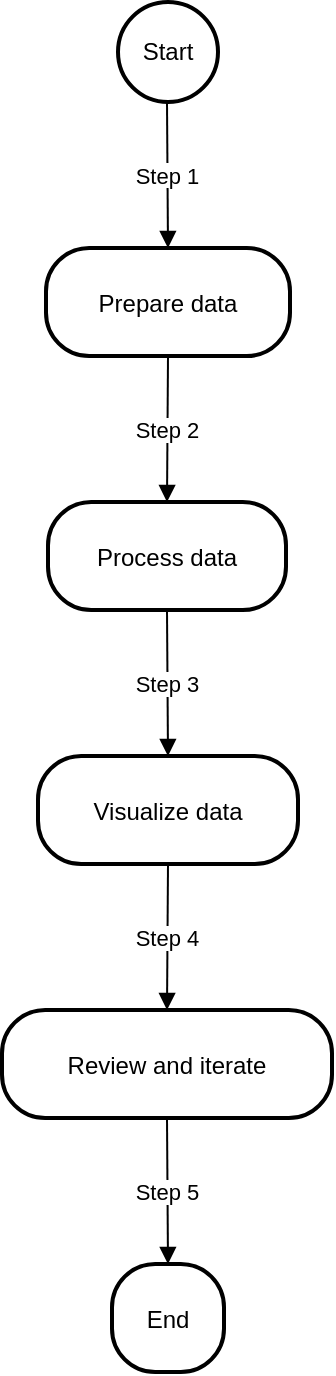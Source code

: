 <mxfile version="26.0.5">
  <diagram name="Page-1" id="QjkCI8Lsm1HmaeUqQrsY">
    <mxGraphModel>
      <root>
        <mxCell id="0" />
        <mxCell id="1" parent="0" />
        <mxCell id="2" value="Start" style="ellipse;aspect=fixed;strokeWidth=2;whiteSpace=wrap;" vertex="1" parent="1">
          <mxGeometry x="66" y="8" width="50" height="50" as="geometry" />
        </mxCell>
        <mxCell id="3" value="Prepare data" style="rounded=1;arcSize=40;strokeWidth=2" vertex="1" parent="1">
          <mxGeometry x="30" y="131" width="122" height="54" as="geometry" />
        </mxCell>
        <mxCell id="4" value="Process data" style="rounded=1;arcSize=40;strokeWidth=2" vertex="1" parent="1">
          <mxGeometry x="31" y="258" width="119" height="54" as="geometry" />
        </mxCell>
        <mxCell id="5" value="Visualize data" style="rounded=1;arcSize=40;strokeWidth=2" vertex="1" parent="1">
          <mxGeometry x="26" y="385" width="130" height="54" as="geometry" />
        </mxCell>
        <mxCell id="6" value="Review and iterate" style="rounded=1;arcSize=40;strokeWidth=2" vertex="1" parent="1">
          <mxGeometry x="8" y="512" width="165" height="54" as="geometry" />
        </mxCell>
        <mxCell id="7" value="End" style="rounded=1;arcSize=40;strokeWidth=2" vertex="1" parent="1">
          <mxGeometry x="63" y="639" width="56" height="54" as="geometry" />
        </mxCell>
        <mxCell id="8" value="Step 1" style="curved=1;startArrow=none;endArrow=block;exitX=0.49;exitY=1;entryX=0.5;entryY=0;" edge="1" parent="1" source="2" target="3">
          <mxGeometry relative="1" as="geometry">
            <Array as="points" />
          </mxGeometry>
        </mxCell>
        <mxCell id="9" value="Step 2" style="curved=1;startArrow=none;endArrow=block;exitX=0.5;exitY=1;entryX=0.5;entryY=0;" edge="1" parent="1" source="3" target="4">
          <mxGeometry relative="1" as="geometry">
            <Array as="points" />
          </mxGeometry>
        </mxCell>
        <mxCell id="10" value="Step 3" style="curved=1;startArrow=none;endArrow=block;exitX=0.5;exitY=1;entryX=0.5;entryY=0;" edge="1" parent="1" source="4" target="5">
          <mxGeometry relative="1" as="geometry">
            <Array as="points" />
          </mxGeometry>
        </mxCell>
        <mxCell id="11" value="Step 4" style="curved=1;startArrow=none;endArrow=block;exitX=0.5;exitY=1;entryX=0.5;entryY=0;" edge="1" parent="1" source="5" target="6">
          <mxGeometry relative="1" as="geometry">
            <Array as="points" />
          </mxGeometry>
        </mxCell>
        <mxCell id="12" value="Step 5" style="curved=1;startArrow=none;endArrow=block;exitX=0.5;exitY=1;entryX=0.5;entryY=0;" edge="1" parent="1" source="6" target="7">
          <mxGeometry relative="1" as="geometry">
            <Array as="points" />
          </mxGeometry>
        </mxCell>
      </root>
    </mxGraphModel>
  </diagram>
</mxfile>
